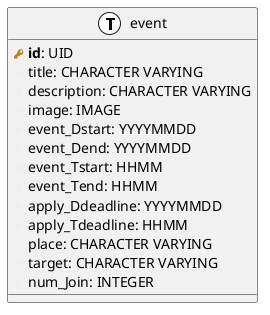 @startuml Hopetail
!define primary_key(x) <b><color:#b8861b><&key></color> x</b>
!define foreign_key(x) <color:#aaaaaa><&key></color> x
!define column(x) <color:#efefef><&media-record></color> x
!define table(x) entity x << (T, white) >>

table(event) {
  primary_key( id ): UID 
  column(title): CHARACTER VARYING 
  column(description): CHARACTER VARYING
  column(image): IMAGE
  column(event_Dstart): YYYYMMDD
  column(event_Dend): YYYYMMDD
  column(event_Tstart ): HHMM
  column(event_Tend): HHMM
  column(apply_Ddeadline): YYYYMMDD
  column(apply_Tdeadline): HHMM
  column(place): CHARACTER VARYING
  column(target): CHARACTER VARYING
  column(num_Join): INTEGER

}

@enduml